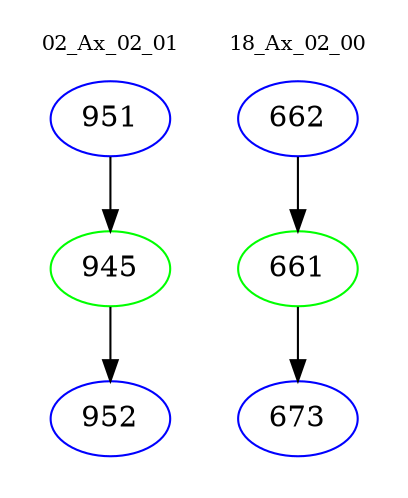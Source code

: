 digraph{
subgraph cluster_0 {
color = white
label = "02_Ax_02_01";
fontsize=10;
T0_951 [label="951", color="blue"]
T0_951 -> T0_945 [color="black"]
T0_945 [label="945", color="green"]
T0_945 -> T0_952 [color="black"]
T0_952 [label="952", color="blue"]
}
subgraph cluster_1 {
color = white
label = "18_Ax_02_00";
fontsize=10;
T1_662 [label="662", color="blue"]
T1_662 -> T1_661 [color="black"]
T1_661 [label="661", color="green"]
T1_661 -> T1_673 [color="black"]
T1_673 [label="673", color="blue"]
}
}
